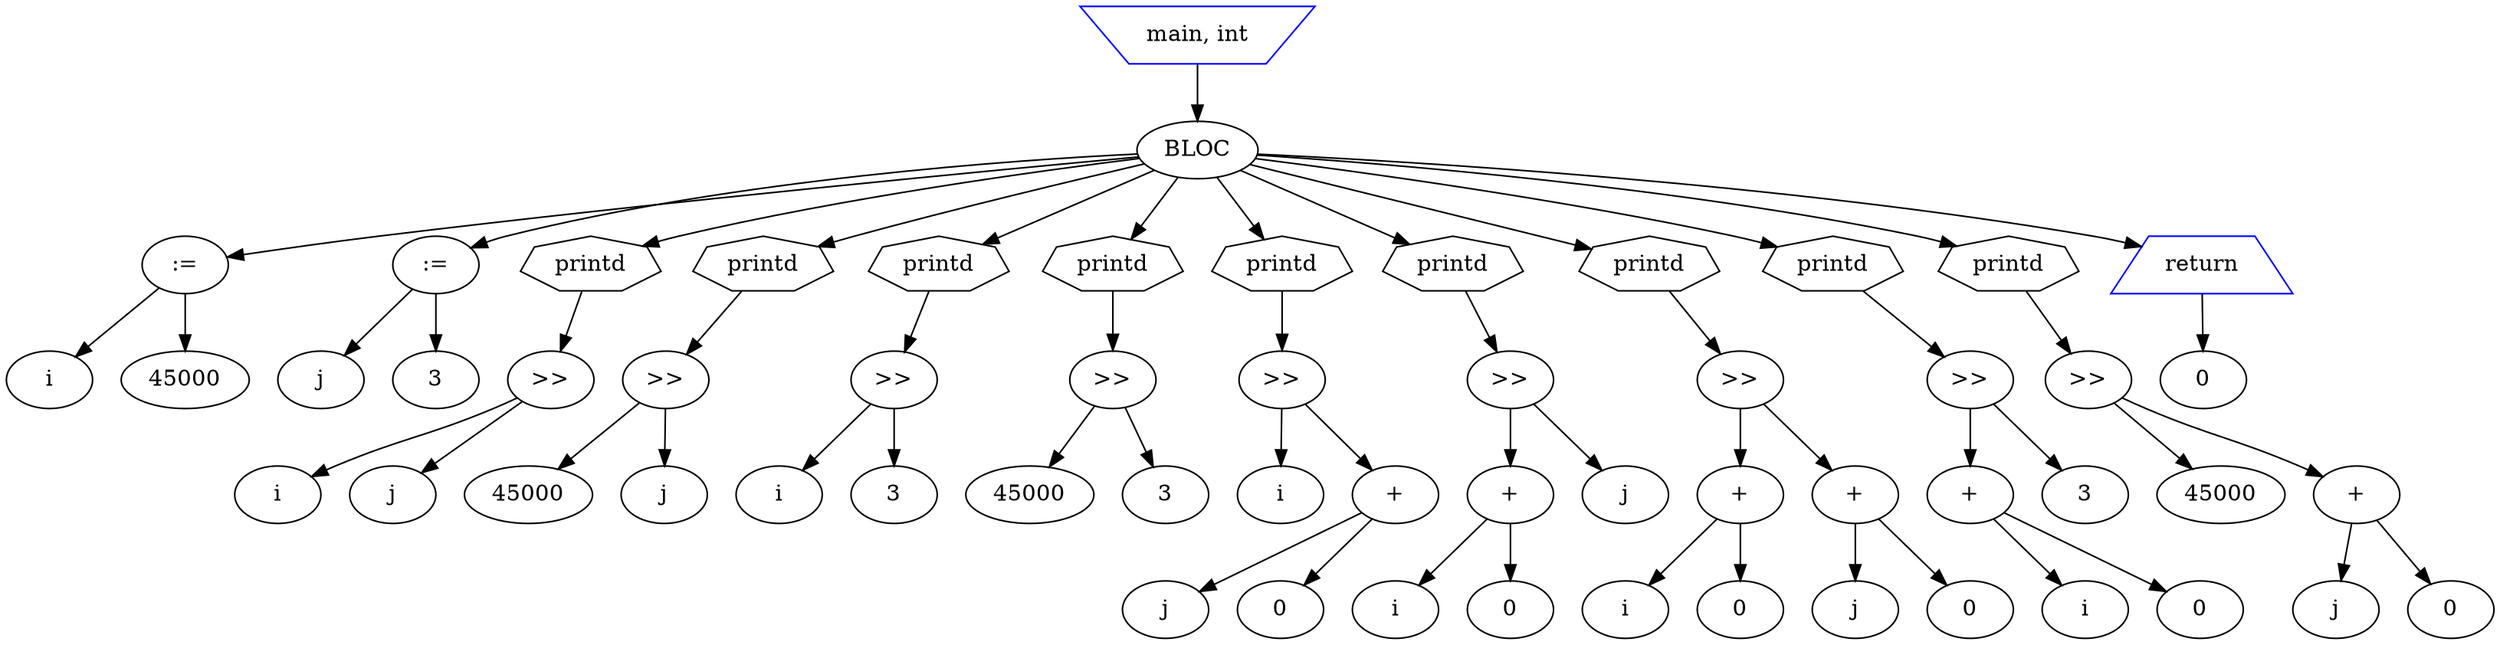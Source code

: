 digraph G {

node_0 [label="main, int" shape=invtrapezium color=blue];
node_1 [label="BLOC" shape=ellipse color=black];
node_2 [label=":=" shape=ellipse];
node_3 [label="i" shape=ellipse];
node_4 [label="45000" shape=ellipse];
node_5 [label=":=" shape=ellipse];
node_6 [label="j" shape=ellipse];
node_7 [label="3" shape=ellipse];
node_8 [label="printd" shape=septagon];
node_9 [label=">>" shape=ellipse];
node_10 [label="i" shape=ellipse];
node_11 [label="j" shape=ellipse];
node_12 [label="printd" shape=septagon];
node_13 [label=">>" shape=ellipse];
node_14 [label="45000" shape=ellipse];
node_15 [label="j" shape=ellipse];
node_16 [label="printd" shape=septagon];
node_17 [label=">>" shape=ellipse];
node_18 [label="i" shape=ellipse];
node_19 [label="3" shape=ellipse];
node_20 [label="printd" shape=septagon];
node_21 [label=">>" shape=ellipse];
node_22 [label="45000" shape=ellipse];
node_23 [label="3" shape=ellipse];
node_24 [label="printd" shape=septagon];
node_25 [label=">>" shape=ellipse];
node_26 [label="i" shape=ellipse];
node_27 [label="+" shape=ellipse];
node_28 [label="j" shape=ellipse];
node_29 [label="0" shape=ellipse];
node_30 [label="printd" shape=septagon];
node_31 [label=">>" shape=ellipse];
node_32 [label="+" shape=ellipse];
node_33 [label="i" shape=ellipse];
node_34 [label="0" shape=ellipse];
node_35 [label="j" shape=ellipse];
node_36 [label="printd" shape=septagon];
node_37 [label=">>" shape=ellipse];
node_38 [label="+" shape=ellipse];
node_39 [label="i" shape=ellipse];
node_40 [label="0" shape=ellipse];
node_41 [label="+" shape=ellipse];
node_42 [label="j" shape=ellipse];
node_43 [label="0" shape=ellipse];
node_44 [label="printd" shape=septagon];
node_45 [label=">>" shape=ellipse];
node_46 [label="+" shape=ellipse];
node_47 [label="i" shape=ellipse];
node_48 [label="0" shape=ellipse];
node_49 [label="3" shape=ellipse];
node_50 [label="printd" shape=septagon];
node_51 [label=">>" shape=ellipse];
node_52 [label="45000" shape=ellipse];
node_53 [label="+" shape=ellipse];
node_54 [label="j" shape=ellipse];
node_55 [label="0" shape=ellipse];
node_56 [label="return" shape=trapezium color=blue];
node_57 [label="0" shape=ellipse];

node_0 -> node_1
node_1 -> node_2
node_2 -> node_3
node_2 -> node_4
node_1 -> node_5
node_5 -> node_6
node_5 -> node_7
node_1 -> node_8
node_8 -> node_9
node_9 -> node_10
node_9 -> node_11
node_1 -> node_12
node_12 -> node_13
node_13 -> node_14
node_13 -> node_15
node_1 -> node_16
node_16 -> node_17
node_17 -> node_18
node_17 -> node_19
node_1 -> node_20
node_20 -> node_21
node_21 -> node_22
node_21 -> node_23
node_1 -> node_24
node_24 -> node_25
node_25 -> node_26
node_25 -> node_27
node_27 -> node_28
node_27 -> node_29
node_1 -> node_30
node_30 -> node_31
node_31 -> node_32
node_32 -> node_33
node_32 -> node_34
node_31 -> node_35
node_1 -> node_36
node_36 -> node_37
node_37 -> node_38
node_38 -> node_39
node_38 -> node_40
node_37 -> node_41
node_41 -> node_42
node_41 -> node_43
node_1 -> node_44
node_44 -> node_45
node_45 -> node_46
node_46 -> node_47
node_46 -> node_48
node_45 -> node_49
node_1 -> node_50
node_50 -> node_51
node_51 -> node_52
node_51 -> node_53
node_53 -> node_54
node_53 -> node_55
node_1 -> node_56
node_56 -> node_57
}
